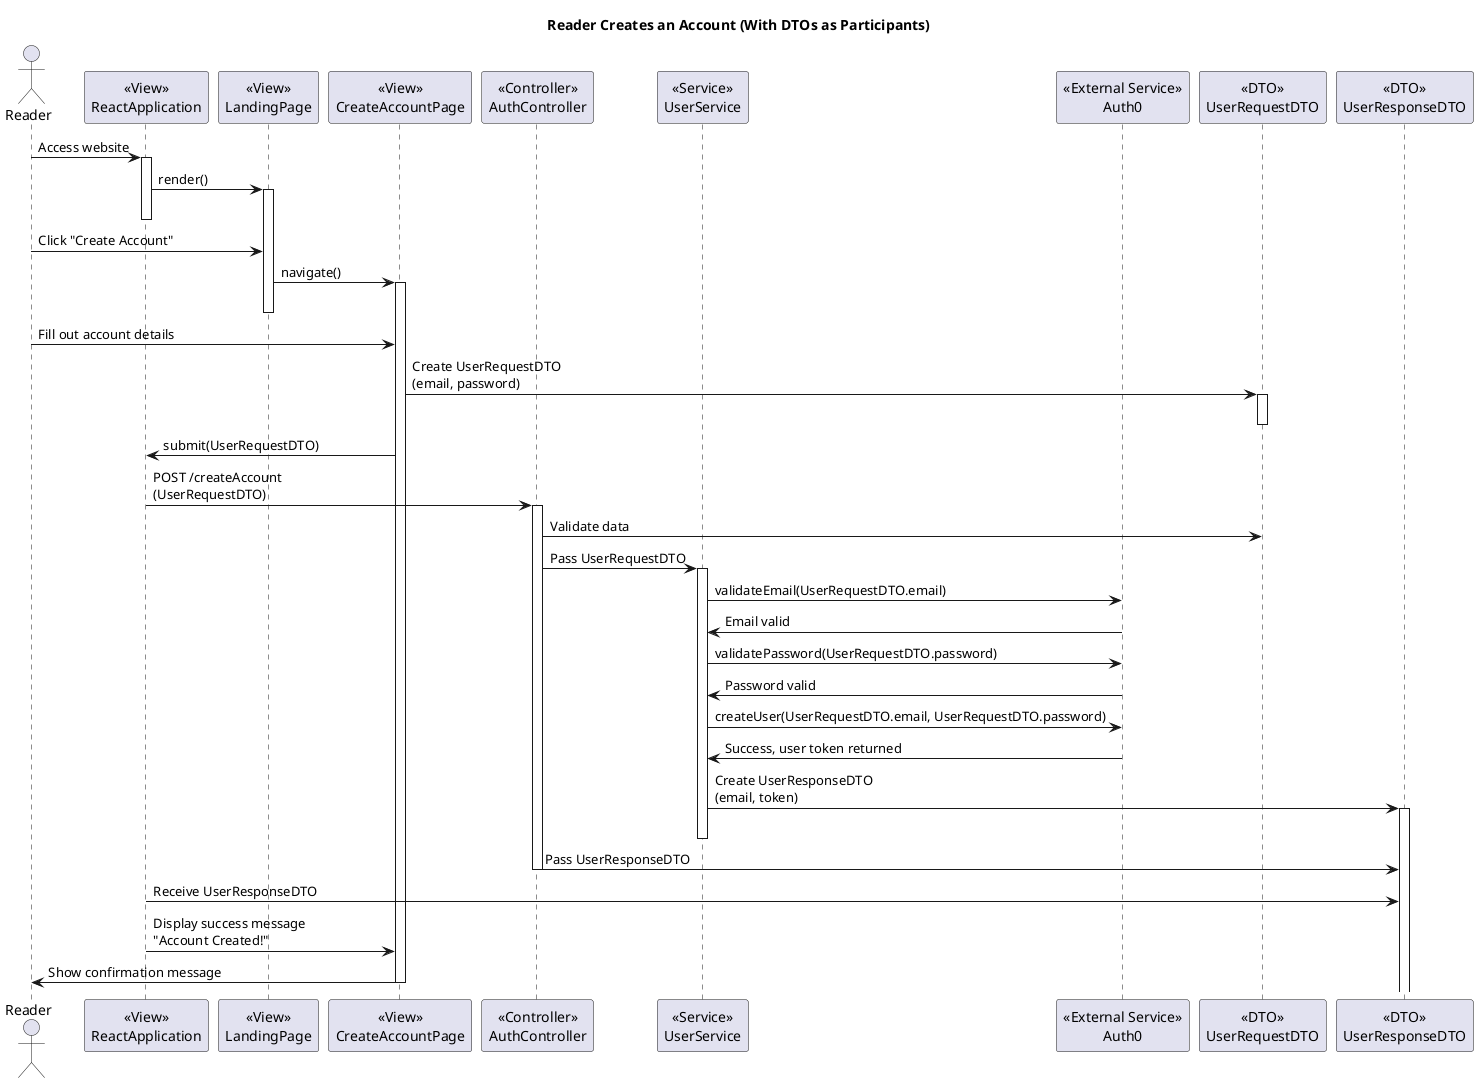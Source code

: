 @startuml

title Reader Creates an Account (With DTOs as Participants)

actor Reader

participant ReactApplication as "<<View>>\nReactApplication"
participant LandingPage as "<<View>>\nLandingPage"
participant CreateAccountPage as "<<View>>\nCreateAccountPage"
participant AuthController as "<<Controller>>\nAuthController"
participant UserService as "<<Service>>\nUserService"
participant Auth0 as "<<External Service>>\nAuth0"
participant UserRequestDTO as "<<DTO>>\nUserRequestDTO"
participant UserResponseDTO as "<<DTO>>\nUserResponseDTO"

Reader -> ReactApplication : Access website
activate ReactApplication

ReactApplication -> LandingPage : render()
activate LandingPage
deactivate ReactApplication

Reader -> LandingPage : Click "Create Account"
LandingPage -> CreateAccountPage : navigate()
activate CreateAccountPage
deactivate LandingPage

Reader -> CreateAccountPage : Fill out account details
CreateAccountPage -> UserRequestDTO : Create UserRequestDTO\n(email, password)
activate UserRequestDTO
deactivate UserRequestDTO

CreateAccountPage -> ReactApplication : submit(UserRequestDTO)
ReactApplication -> AuthController : POST /createAccount\n(UserRequestDTO)
activate AuthController

AuthController -> UserRequestDTO : Validate data
AuthController -> UserService : Pass UserRequestDTO
activate UserService

UserService -> Auth0 : validateEmail(UserRequestDTO.email)
Auth0 -> UserService : Email valid
UserService -> Auth0 : validatePassword(UserRequestDTO.password)
Auth0 -> UserService : Password valid

UserService -> Auth0 : createUser(UserRequestDTO.email, UserRequestDTO.password)
Auth0 -> UserService : Success, user token returned

UserService -> UserResponseDTO : Create UserResponseDTO\n(email, token)
activate UserResponseDTO
deactivate UserService

AuthController -> UserResponseDTO : Pass UserResponseDTO
deactivate AuthController

ReactApplication -> UserResponseDTO : Receive UserResponseDTO
ReactApplication -> CreateAccountPage : Display success message\n"Account Created!"
CreateAccountPage -> Reader : Show confirmation message
deactivate CreateAccountPage
deactivate ReactApplication

@enduml
